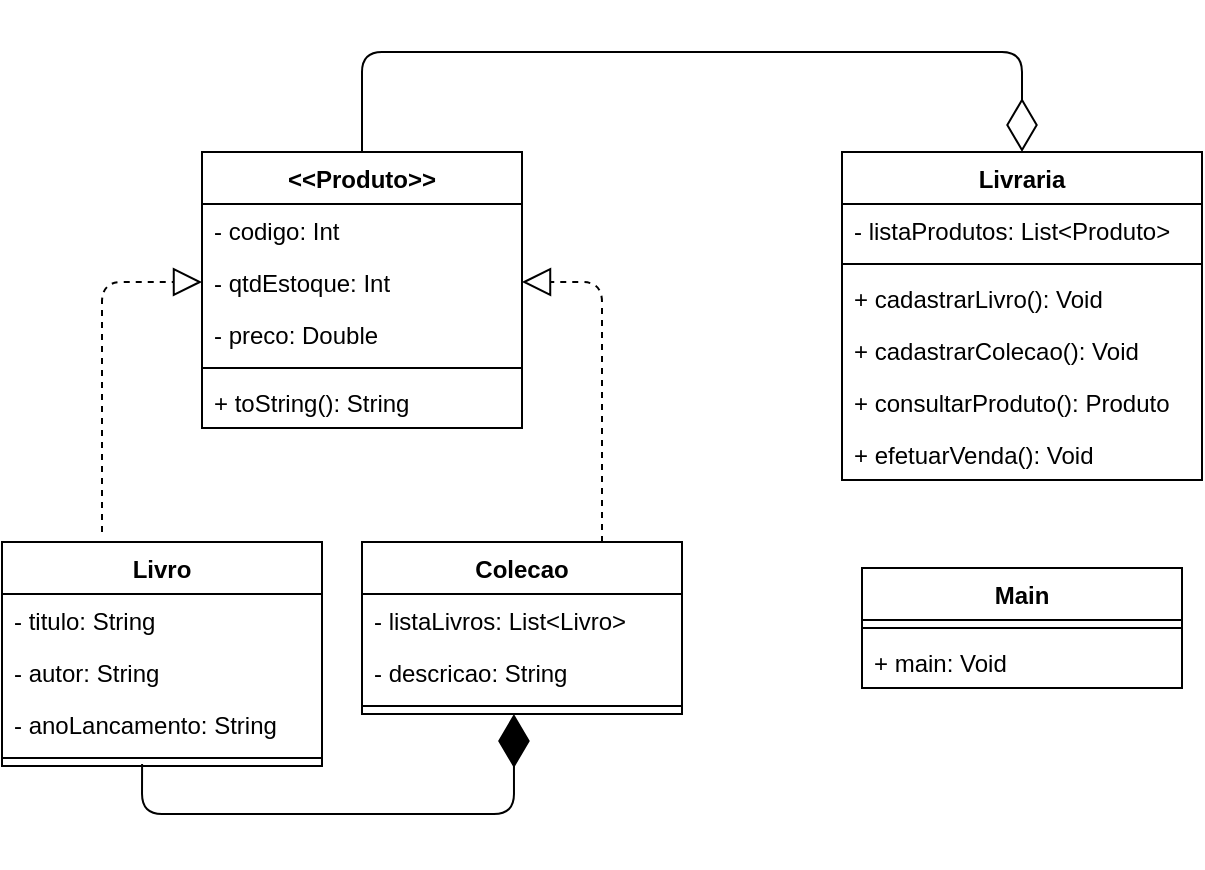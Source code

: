 <mxfile version="13.7.1" type="device"><diagram id="INPk6yJSjCRpA0SNpxKV" name="Page-1"><mxGraphModel dx="1382" dy="795" grid="1" gridSize="10" guides="1" tooltips="1" connect="1" arrows="1" fold="1" page="1" pageScale="1" pageWidth="827" pageHeight="1169" math="0" shadow="0"><root><mxCell id="0"/><mxCell id="1" parent="0"/><mxCell id="MOUIRMuYw1fhK_EAQBXw-45" value="" style="endArrow=block;dashed=1;endFill=0;endSize=12;html=1;exitX=0.75;exitY=0;exitDx=0;exitDy=0;entryX=1;entryY=0.5;entryDx=0;entryDy=0;" edge="1" parent="1" source="MOUIRMuYw1fhK_EAQBXw-31" target="MOUIRMuYw1fhK_EAQBXw-40"><mxGeometry width="160" relative="1" as="geometry"><mxPoint x="440" y="450" as="sourcePoint"/><mxPoint x="600" y="450" as="targetPoint"/><Array as="points"><mxPoint x="440" y="425"/></Array></mxGeometry></mxCell><mxCell id="MOUIRMuYw1fhK_EAQBXw-47" value="" style="endArrow=block;dashed=1;endFill=0;endSize=12;html=1;entryX=0;entryY=0.5;entryDx=0;entryDy=0;" edge="1" parent="1" target="MOUIRMuYw1fhK_EAQBXw-40"><mxGeometry width="160" relative="1" as="geometry"><mxPoint x="190" y="550" as="sourcePoint"/><mxPoint x="180" y="460" as="targetPoint"/><Array as="points"><mxPoint x="190" y="425"/></Array></mxGeometry></mxCell><mxCell id="MOUIRMuYw1fhK_EAQBXw-48" value="" style="endArrow=diamondThin;endFill=1;endSize=24;html=1;entryX=0.481;entryY=1.115;entryDx=0;entryDy=0;entryPerimeter=0;exitX=0.444;exitY=1.077;exitDx=0;exitDy=0;exitPerimeter=0;" edge="1" parent="1"><mxGeometry width="160" relative="1" as="geometry"><mxPoint x="210.04" y="666.012" as="sourcePoint"/><mxPoint x="395.96" y="641" as="targetPoint"/><Array as="points"><mxPoint x="210" y="691.01"/><mxPoint x="299" y="691.01"/><mxPoint x="396" y="691.01"/></Array></mxGeometry></mxCell><mxCell id="MOUIRMuYw1fhK_EAQBXw-5" value="Livro" style="swimlane;fontStyle=1;align=center;verticalAlign=top;childLayout=stackLayout;horizontal=1;startSize=26;horizontalStack=0;resizeParent=1;resizeParentMax=0;resizeLast=0;collapsible=1;marginBottom=0;" vertex="1" parent="1"><mxGeometry x="140" y="555" width="160" height="112" as="geometry"/></mxCell><mxCell id="MOUIRMuYw1fhK_EAQBXw-9" value="- titulo: String" style="text;strokeColor=none;fillColor=none;align=left;verticalAlign=top;spacingLeft=4;spacingRight=4;overflow=hidden;rotatable=0;points=[[0,0.5],[1,0.5]];portConstraint=eastwest;" vertex="1" parent="MOUIRMuYw1fhK_EAQBXw-5"><mxGeometry y="26" width="160" height="26" as="geometry"/></mxCell><mxCell id="MOUIRMuYw1fhK_EAQBXw-10" value="- autor: String" style="text;strokeColor=none;fillColor=none;align=left;verticalAlign=top;spacingLeft=4;spacingRight=4;overflow=hidden;rotatable=0;points=[[0,0.5],[1,0.5]];portConstraint=eastwest;" vertex="1" parent="MOUIRMuYw1fhK_EAQBXw-5"><mxGeometry y="52" width="160" height="26" as="geometry"/></mxCell><mxCell id="MOUIRMuYw1fhK_EAQBXw-11" value="- anoLancamento: String" style="text;strokeColor=none;fillColor=none;align=left;verticalAlign=top;spacingLeft=4;spacingRight=4;overflow=hidden;rotatable=0;points=[[0,0.5],[1,0.5]];portConstraint=eastwest;" vertex="1" parent="MOUIRMuYw1fhK_EAQBXw-5"><mxGeometry y="78" width="160" height="26" as="geometry"/></mxCell><mxCell id="MOUIRMuYw1fhK_EAQBXw-7" value="" style="line;strokeWidth=1;fillColor=none;align=left;verticalAlign=middle;spacingTop=-1;spacingLeft=3;spacingRight=3;rotatable=0;labelPosition=right;points=[];portConstraint=eastwest;" vertex="1" parent="MOUIRMuYw1fhK_EAQBXw-5"><mxGeometry y="104" width="160" height="8" as="geometry"/></mxCell><mxCell id="MOUIRMuYw1fhK_EAQBXw-36" value="&lt;&lt;Produto&gt;&gt;" style="swimlane;fontStyle=1;align=center;verticalAlign=top;childLayout=stackLayout;horizontal=1;startSize=26;horizontalStack=0;resizeParent=1;resizeParentMax=0;resizeLast=0;collapsible=1;marginBottom=0;" vertex="1" parent="1"><mxGeometry x="240" y="360" width="160" height="138" as="geometry"/></mxCell><mxCell id="MOUIRMuYw1fhK_EAQBXw-37" value="- codigo: Int" style="text;strokeColor=none;fillColor=none;align=left;verticalAlign=top;spacingLeft=4;spacingRight=4;overflow=hidden;rotatable=0;points=[[0,0.5],[1,0.5]];portConstraint=eastwest;" vertex="1" parent="MOUIRMuYw1fhK_EAQBXw-36"><mxGeometry y="26" width="160" height="26" as="geometry"/></mxCell><mxCell id="MOUIRMuYw1fhK_EAQBXw-40" value="- qtdEstoque: Int" style="text;strokeColor=none;fillColor=none;align=left;verticalAlign=top;spacingLeft=4;spacingRight=4;overflow=hidden;rotatable=0;points=[[0,0.5],[1,0.5]];portConstraint=eastwest;" vertex="1" parent="MOUIRMuYw1fhK_EAQBXw-36"><mxGeometry y="52" width="160" height="26" as="geometry"/></mxCell><mxCell id="MOUIRMuYw1fhK_EAQBXw-41" value="- preco: Double" style="text;strokeColor=none;fillColor=none;align=left;verticalAlign=top;spacingLeft=4;spacingRight=4;overflow=hidden;rotatable=0;points=[[0,0.5],[1,0.5]];portConstraint=eastwest;" vertex="1" parent="MOUIRMuYw1fhK_EAQBXw-36"><mxGeometry y="78" width="160" height="26" as="geometry"/></mxCell><mxCell id="MOUIRMuYw1fhK_EAQBXw-38" value="" style="line;strokeWidth=1;fillColor=none;align=left;verticalAlign=middle;spacingTop=-1;spacingLeft=3;spacingRight=3;rotatable=0;labelPosition=right;points=[];portConstraint=eastwest;" vertex="1" parent="MOUIRMuYw1fhK_EAQBXw-36"><mxGeometry y="104" width="160" height="8" as="geometry"/></mxCell><mxCell id="MOUIRMuYw1fhK_EAQBXw-50" value="+ toString(): String" style="text;strokeColor=none;fillColor=none;align=left;verticalAlign=top;spacingLeft=4;spacingRight=4;overflow=hidden;rotatable=0;points=[[0,0.5],[1,0.5]];portConstraint=eastwest;" vertex="1" parent="MOUIRMuYw1fhK_EAQBXw-36"><mxGeometry y="112" width="160" height="26" as="geometry"/></mxCell><mxCell id="MOUIRMuYw1fhK_EAQBXw-31" value="Colecao" style="swimlane;fontStyle=1;align=center;verticalAlign=top;childLayout=stackLayout;horizontal=1;startSize=26;horizontalStack=0;resizeParent=1;resizeParentMax=0;resizeLast=0;collapsible=1;marginBottom=0;" vertex="1" parent="1"><mxGeometry x="320" y="555" width="160" height="86" as="geometry"/></mxCell><mxCell id="MOUIRMuYw1fhK_EAQBXw-32" value="- listaLivros: List&lt;Livro&gt;" style="text;strokeColor=none;fillColor=none;align=left;verticalAlign=top;spacingLeft=4;spacingRight=4;overflow=hidden;rotatable=0;points=[[0,0.5],[1,0.5]];portConstraint=eastwest;" vertex="1" parent="MOUIRMuYw1fhK_EAQBXw-31"><mxGeometry y="26" width="160" height="26" as="geometry"/></mxCell><mxCell id="MOUIRMuYw1fhK_EAQBXw-43" value="- descricao: String" style="text;strokeColor=none;fillColor=none;align=left;verticalAlign=top;spacingLeft=4;spacingRight=4;overflow=hidden;rotatable=0;points=[[0,0.5],[1,0.5]];portConstraint=eastwest;" vertex="1" parent="MOUIRMuYw1fhK_EAQBXw-31"><mxGeometry y="52" width="160" height="26" as="geometry"/></mxCell><mxCell id="MOUIRMuYw1fhK_EAQBXw-33" value="" style="line;strokeWidth=1;fillColor=none;align=left;verticalAlign=middle;spacingTop=-1;spacingLeft=3;spacingRight=3;rotatable=0;labelPosition=right;points=[];portConstraint=eastwest;" vertex="1" parent="MOUIRMuYw1fhK_EAQBXw-31"><mxGeometry y="78" width="160" height="8" as="geometry"/></mxCell><mxCell id="MOUIRMuYw1fhK_EAQBXw-23" value="Livraria" style="swimlane;fontStyle=1;align=center;verticalAlign=top;childLayout=stackLayout;horizontal=1;startSize=26;horizontalStack=0;resizeParent=1;resizeParentMax=0;resizeLast=0;collapsible=1;marginBottom=0;" vertex="1" parent="1"><mxGeometry x="560" y="360" width="180" height="164" as="geometry"/></mxCell><mxCell id="MOUIRMuYw1fhK_EAQBXw-24" value="- listaProdutos: List&lt;Produto&gt;" style="text;strokeColor=none;fillColor=none;align=left;verticalAlign=top;spacingLeft=4;spacingRight=4;overflow=hidden;rotatable=0;points=[[0,0.5],[1,0.5]];portConstraint=eastwest;" vertex="1" parent="MOUIRMuYw1fhK_EAQBXw-23"><mxGeometry y="26" width="180" height="26" as="geometry"/></mxCell><mxCell id="MOUIRMuYw1fhK_EAQBXw-25" value="" style="line;strokeWidth=1;fillColor=none;align=left;verticalAlign=middle;spacingTop=-1;spacingLeft=3;spacingRight=3;rotatable=0;labelPosition=right;points=[];portConstraint=eastwest;" vertex="1" parent="MOUIRMuYw1fhK_EAQBXw-23"><mxGeometry y="52" width="180" height="8" as="geometry"/></mxCell><mxCell id="MOUIRMuYw1fhK_EAQBXw-26" value="+ cadastrarLivro(): Void" style="text;strokeColor=none;fillColor=none;align=left;verticalAlign=top;spacingLeft=4;spacingRight=4;overflow=hidden;rotatable=0;points=[[0,0.5],[1,0.5]];portConstraint=eastwest;" vertex="1" parent="MOUIRMuYw1fhK_EAQBXw-23"><mxGeometry y="60" width="180" height="26" as="geometry"/></mxCell><mxCell id="MOUIRMuYw1fhK_EAQBXw-28" value="+ cadastrarColecao(): Void" style="text;strokeColor=none;fillColor=none;align=left;verticalAlign=top;spacingLeft=4;spacingRight=4;overflow=hidden;rotatable=0;points=[[0,0.5],[1,0.5]];portConstraint=eastwest;" vertex="1" parent="MOUIRMuYw1fhK_EAQBXw-23"><mxGeometry y="86" width="180" height="26" as="geometry"/></mxCell><mxCell id="MOUIRMuYw1fhK_EAQBXw-29" value="+ consultarProduto(): Produto" style="text;strokeColor=none;fillColor=none;align=left;verticalAlign=top;spacingLeft=4;spacingRight=4;overflow=hidden;rotatable=0;points=[[0,0.5],[1,0.5]];portConstraint=eastwest;" vertex="1" parent="MOUIRMuYw1fhK_EAQBXw-23"><mxGeometry y="112" width="180" height="26" as="geometry"/></mxCell><mxCell id="MOUIRMuYw1fhK_EAQBXw-30" value="+ efetuarVenda(): Void" style="text;strokeColor=none;fillColor=none;align=left;verticalAlign=top;spacingLeft=4;spacingRight=4;overflow=hidden;rotatable=0;points=[[0,0.5],[1,0.5]];portConstraint=eastwest;" vertex="1" parent="MOUIRMuYw1fhK_EAQBXw-23"><mxGeometry y="138" width="180" height="26" as="geometry"/></mxCell><mxCell id="MOUIRMuYw1fhK_EAQBXw-51" value="Main" style="swimlane;fontStyle=1;align=center;verticalAlign=top;childLayout=stackLayout;horizontal=1;startSize=26;horizontalStack=0;resizeParent=1;resizeParentMax=0;resizeLast=0;collapsible=1;marginBottom=0;" vertex="1" parent="1"><mxGeometry x="570" y="568" width="160" height="60" as="geometry"/></mxCell><mxCell id="MOUIRMuYw1fhK_EAQBXw-53" value="" style="line;strokeWidth=1;fillColor=none;align=left;verticalAlign=middle;spacingTop=-1;spacingLeft=3;spacingRight=3;rotatable=0;labelPosition=right;points=[];portConstraint=eastwest;" vertex="1" parent="MOUIRMuYw1fhK_EAQBXw-51"><mxGeometry y="26" width="160" height="8" as="geometry"/></mxCell><mxCell id="MOUIRMuYw1fhK_EAQBXw-54" value="+ main: Void" style="text;strokeColor=none;fillColor=none;align=left;verticalAlign=top;spacingLeft=4;spacingRight=4;overflow=hidden;rotatable=0;points=[[0,0.5],[1,0.5]];portConstraint=eastwest;" vertex="1" parent="MOUIRMuYw1fhK_EAQBXw-51"><mxGeometry y="34" width="160" height="26" as="geometry"/></mxCell><mxCell id="MOUIRMuYw1fhK_EAQBXw-56" value="" style="endArrow=diamondThin;endFill=0;endSize=24;html=1;entryX=0.5;entryY=0;entryDx=0;entryDy=0;exitX=0.5;exitY=0;exitDx=0;exitDy=0;" edge="1" parent="1" source="MOUIRMuYw1fhK_EAQBXw-36" target="MOUIRMuYw1fhK_EAQBXw-23"><mxGeometry width="160" relative="1" as="geometry"><mxPoint x="414" y="270" as="sourcePoint"/><mxPoint x="574" y="270" as="targetPoint"/><Array as="points"><mxPoint x="320" y="310"/><mxPoint x="500" y="310"/><mxPoint x="650" y="310"/></Array></mxGeometry></mxCell></root></mxGraphModel></diagram></mxfile>